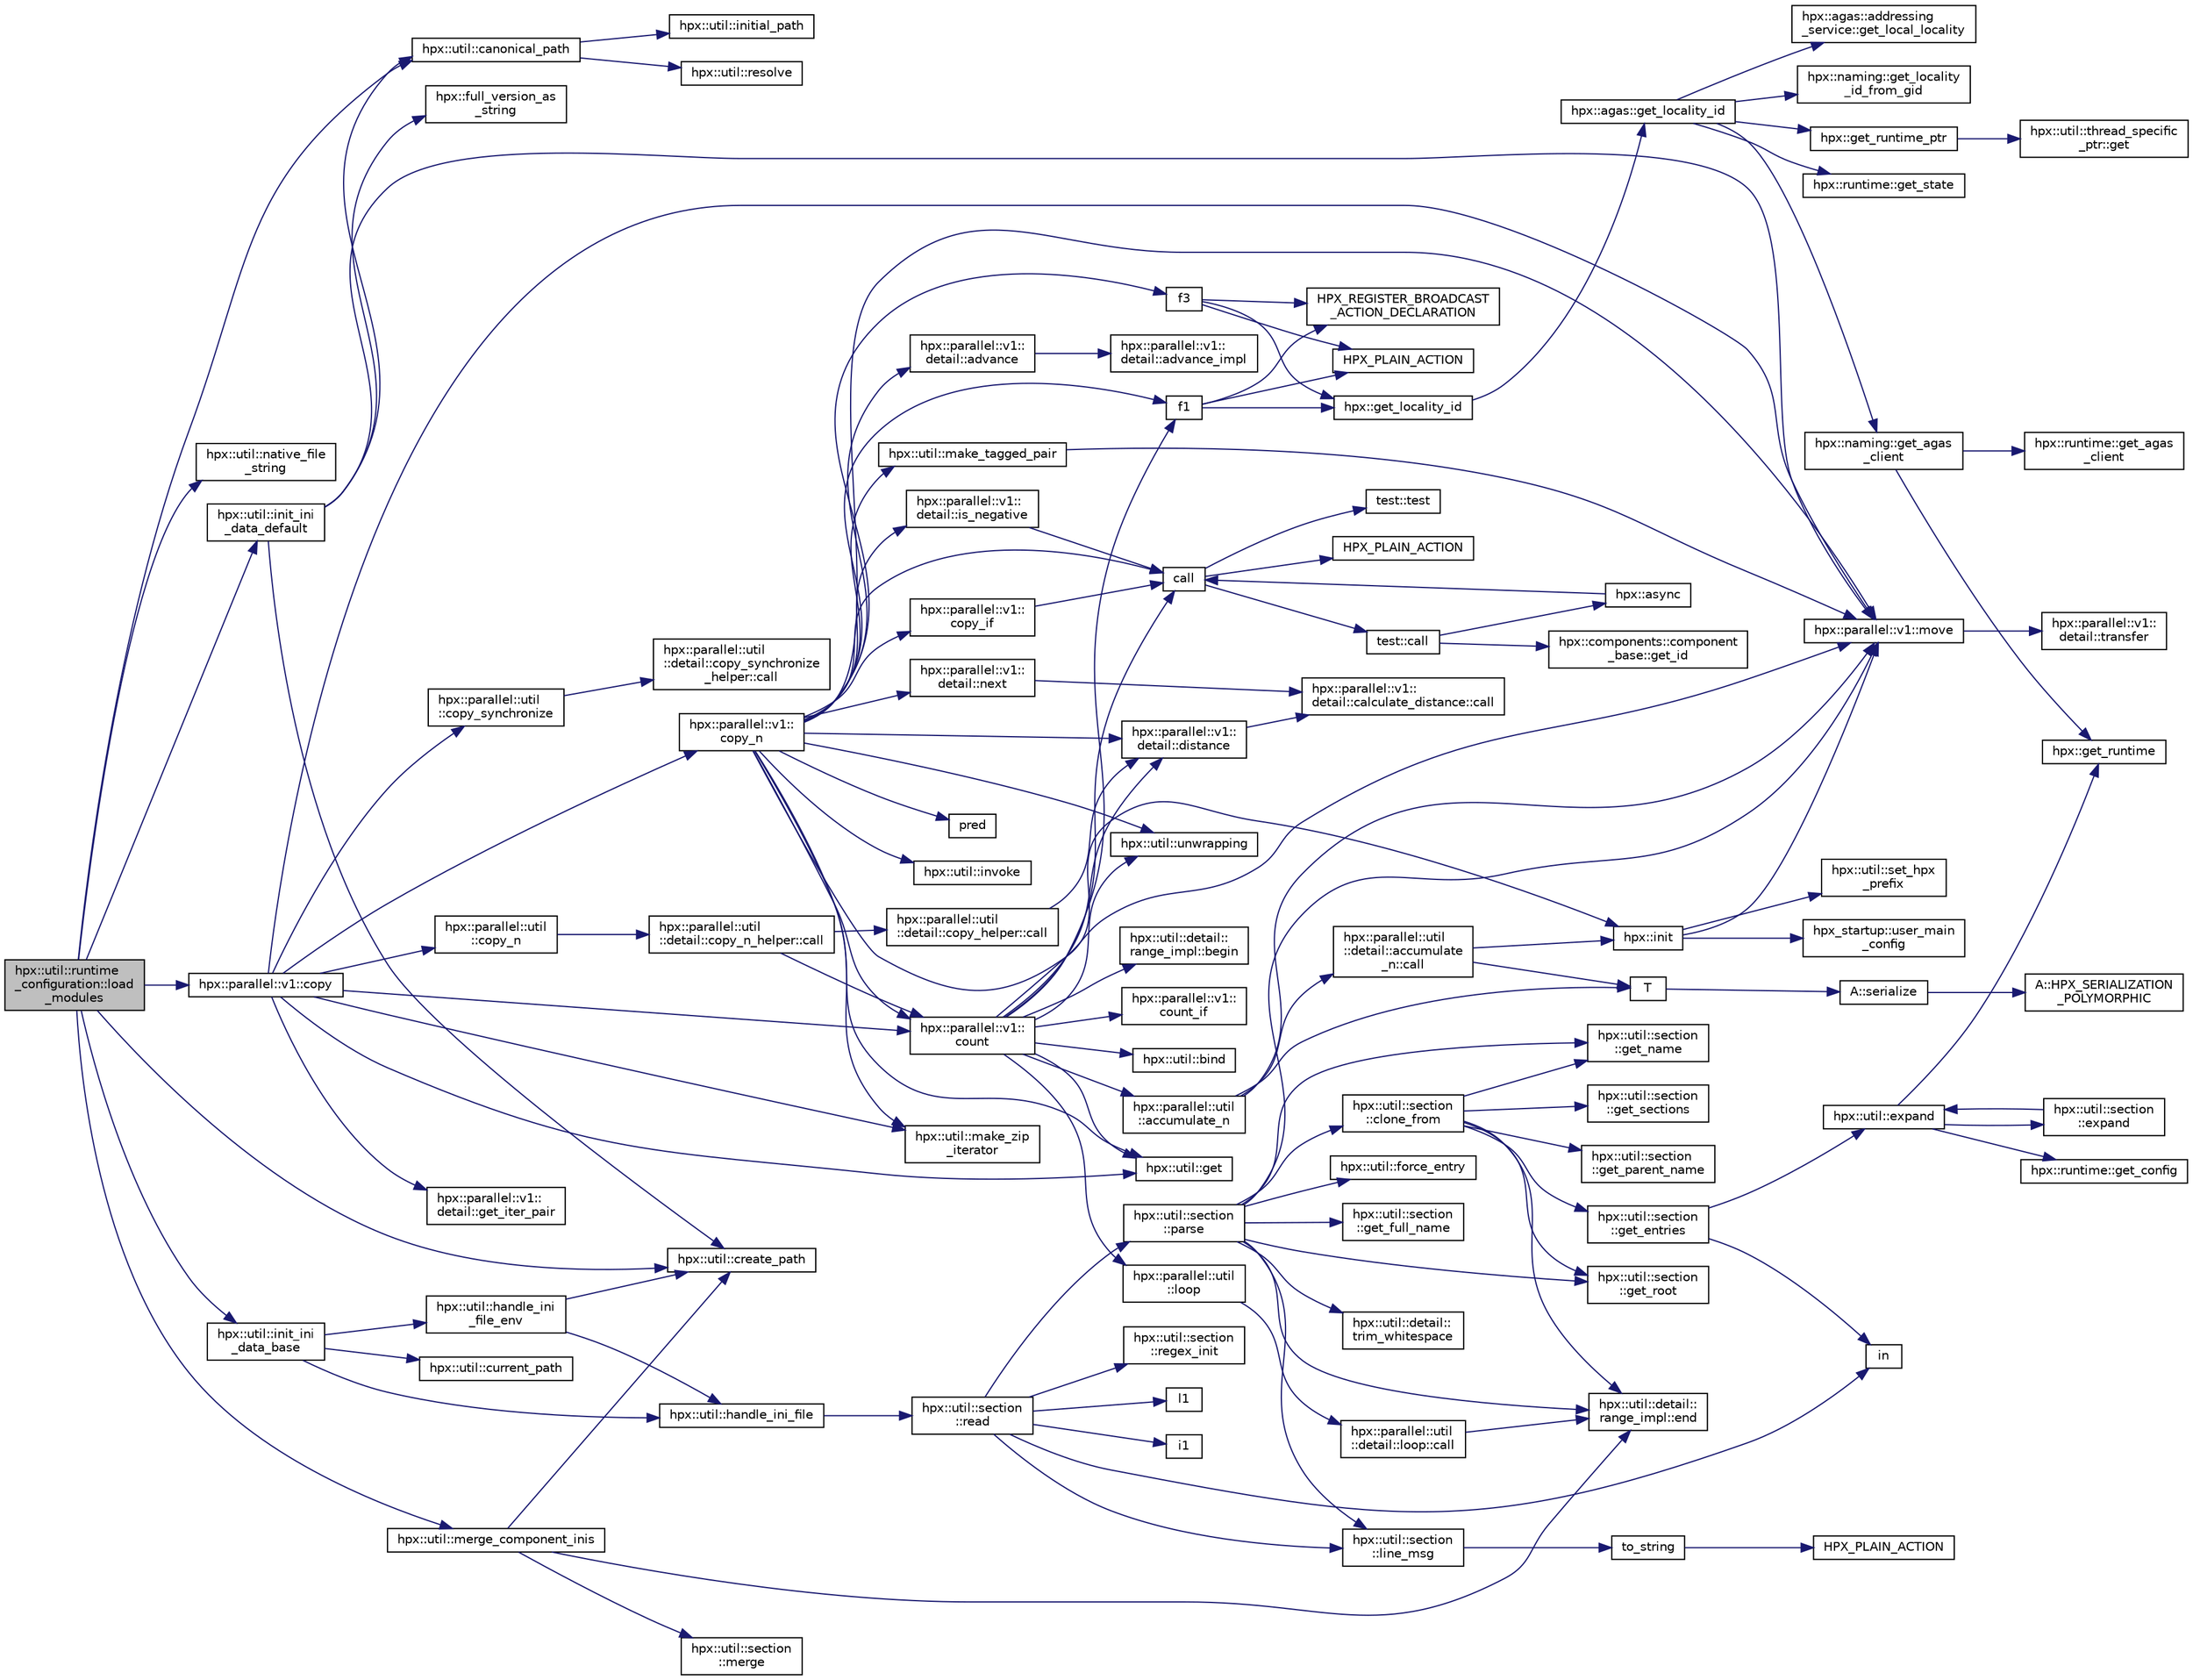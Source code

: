 digraph "hpx::util::runtime_configuration::load_modules"
{
  edge [fontname="Helvetica",fontsize="10",labelfontname="Helvetica",labelfontsize="10"];
  node [fontname="Helvetica",fontsize="10",shape=record];
  rankdir="LR";
  Node345 [label="hpx::util::runtime\l_configuration::load\l_modules",height=0.2,width=0.4,color="black", fillcolor="grey75", style="filled", fontcolor="black"];
  Node345 -> Node346 [color="midnightblue",fontsize="10",style="solid",fontname="Helvetica"];
  Node346 [label="hpx::util::canonical_path",height=0.2,width=0.4,color="black", fillcolor="white", style="filled",URL="$df/dad/namespacehpx_1_1util.html#a6cd9bb0269696fc3ea95a4a7829917dc"];
  Node346 -> Node347 [color="midnightblue",fontsize="10",style="solid",fontname="Helvetica"];
  Node347 [label="hpx::util::initial_path",height=0.2,width=0.4,color="black", fillcolor="white", style="filled",URL="$df/dad/namespacehpx_1_1util.html#a1b850b5b49d4194f4f7ba49c650c2a94"];
  Node346 -> Node348 [color="midnightblue",fontsize="10",style="solid",fontname="Helvetica"];
  Node348 [label="hpx::util::resolve",height=0.2,width=0.4,color="black", fillcolor="white", style="filled",URL="$df/dad/namespacehpx_1_1util.html#a097f812718af9842888f95143b2554e3"];
  Node345 -> Node349 [color="midnightblue",fontsize="10",style="solid",fontname="Helvetica"];
  Node349 [label="hpx::util::native_file\l_string",height=0.2,width=0.4,color="black", fillcolor="white", style="filled",URL="$df/dad/namespacehpx_1_1util.html#af1ba117829f9fafeb6c64b45190df800"];
  Node345 -> Node350 [color="midnightblue",fontsize="10",style="solid",fontname="Helvetica"];
  Node350 [label="hpx::util::create_path",height=0.2,width=0.4,color="black", fillcolor="white", style="filled",URL="$df/dad/namespacehpx_1_1util.html#a8084773af33ad8123ab96a1035434d89"];
  Node345 -> Node351 [color="midnightblue",fontsize="10",style="solid",fontname="Helvetica"];
  Node351 [label="hpx::util::init_ini\l_data_default",height=0.2,width=0.4,color="black", fillcolor="white", style="filled",URL="$df/dad/namespacehpx_1_1util.html#acf8c04de0209cd1709703d953edb7a08"];
  Node351 -> Node350 [color="midnightblue",fontsize="10",style="solid",fontname="Helvetica"];
  Node351 -> Node352 [color="midnightblue",fontsize="10",style="solid",fontname="Helvetica"];
  Node352 [label="hpx::full_version_as\l_string",height=0.2,width=0.4,color="black", fillcolor="white", style="filled",URL="$d8/d83/namespacehpx.html#a0f891c85c7320001d235de4e5aba5fc3"];
  Node351 -> Node346 [color="midnightblue",fontsize="10",style="solid",fontname="Helvetica"];
  Node351 -> Node353 [color="midnightblue",fontsize="10",style="solid",fontname="Helvetica"];
  Node353 [label="hpx::parallel::v1::move",height=0.2,width=0.4,color="black", fillcolor="white", style="filled",URL="$db/db9/namespacehpx_1_1parallel_1_1v1.html#aa7c4ede081ce786c9d1eb1adff495cfc"];
  Node353 -> Node354 [color="midnightblue",fontsize="10",style="solid",fontname="Helvetica"];
  Node354 [label="hpx::parallel::v1::\ldetail::transfer",height=0.2,width=0.4,color="black", fillcolor="white", style="filled",URL="$d2/ddd/namespacehpx_1_1parallel_1_1v1_1_1detail.html#ab1b56a05e1885ca7cc7ffa1804dd2f3c"];
  Node345 -> Node355 [color="midnightblue",fontsize="10",style="solid",fontname="Helvetica"];
  Node355 [label="hpx::parallel::v1::copy",height=0.2,width=0.4,color="black", fillcolor="white", style="filled",URL="$db/db9/namespacehpx_1_1parallel_1_1v1.html#a502f993845638113034b4a1629b7a3c7"];
  Node355 -> Node356 [color="midnightblue",fontsize="10",style="solid",fontname="Helvetica"];
  Node356 [label="hpx::parallel::v1::\lcopy_n",height=0.2,width=0.4,color="black", fillcolor="white", style="filled",URL="$db/db9/namespacehpx_1_1parallel_1_1v1.html#a62b381b00123e950f7cd81ae9b16c4a6"];
  Node356 -> Node357 [color="midnightblue",fontsize="10",style="solid",fontname="Helvetica"];
  Node357 [label="hpx::util::make_tagged_pair",height=0.2,width=0.4,color="black", fillcolor="white", style="filled",URL="$df/dad/namespacehpx_1_1util.html#afa71e8b7f4f559051a5ff14a508c543c"];
  Node357 -> Node353 [color="midnightblue",fontsize="10",style="solid",fontname="Helvetica"];
  Node356 -> Node358 [color="midnightblue",fontsize="10",style="solid",fontname="Helvetica"];
  Node358 [label="hpx::parallel::v1::\ldetail::is_negative",height=0.2,width=0.4,color="black", fillcolor="white", style="filled",URL="$d2/ddd/namespacehpx_1_1parallel_1_1v1_1_1detail.html#adf2e40fc4b20ad0fd442ee3118a4d527"];
  Node358 -> Node359 [color="midnightblue",fontsize="10",style="solid",fontname="Helvetica"];
  Node359 [label="call",height=0.2,width=0.4,color="black", fillcolor="white", style="filled",URL="$d2/d67/promise__1620_8cpp.html#a58357f0b82bc761e1d0b9091ed563a70"];
  Node359 -> Node360 [color="midnightblue",fontsize="10",style="solid",fontname="Helvetica"];
  Node360 [label="test::test",height=0.2,width=0.4,color="black", fillcolor="white", style="filled",URL="$d8/d89/structtest.html#ab42d5ece712d716b04cb3f686f297a26"];
  Node359 -> Node361 [color="midnightblue",fontsize="10",style="solid",fontname="Helvetica"];
  Node361 [label="HPX_PLAIN_ACTION",height=0.2,width=0.4,color="black", fillcolor="white", style="filled",URL="$d2/d67/promise__1620_8cpp.html#ab96aab827a4b1fcaf66cfe0ba83fef23"];
  Node359 -> Node362 [color="midnightblue",fontsize="10",style="solid",fontname="Helvetica"];
  Node362 [label="test::call",height=0.2,width=0.4,color="black", fillcolor="white", style="filled",URL="$d8/d89/structtest.html#aeb29e7ed6518b9426ccf1344c52620ae"];
  Node362 -> Node363 [color="midnightblue",fontsize="10",style="solid",fontname="Helvetica"];
  Node363 [label="hpx::async",height=0.2,width=0.4,color="black", fillcolor="white", style="filled",URL="$d8/d83/namespacehpx.html#acb7d8e37b73b823956ce144f9a57eaa4"];
  Node363 -> Node359 [color="midnightblue",fontsize="10",style="solid",fontname="Helvetica"];
  Node362 -> Node364 [color="midnightblue",fontsize="10",style="solid",fontname="Helvetica"];
  Node364 [label="hpx::components::component\l_base::get_id",height=0.2,width=0.4,color="black", fillcolor="white", style="filled",URL="$d2/de6/classhpx_1_1components_1_1component__base.html#a4c8fd93514039bdf01c48d66d82b19cd"];
  Node356 -> Node365 [color="midnightblue",fontsize="10",style="solid",fontname="Helvetica"];
  Node365 [label="hpx::util::get",height=0.2,width=0.4,color="black", fillcolor="white", style="filled",URL="$df/dad/namespacehpx_1_1util.html#a5cbd3c41f03f4d4acaedaa4777e3cc02"];
  Node356 -> Node359 [color="midnightblue",fontsize="10",style="solid",fontname="Helvetica"];
  Node356 -> Node366 [color="midnightblue",fontsize="10",style="solid",fontname="Helvetica"];
  Node366 [label="pred",height=0.2,width=0.4,color="black", fillcolor="white", style="filled",URL="$dc/d8b/cxx11__std__thread_8cpp.html#a31ff3168522b47b050989c5e07dd8408"];
  Node356 -> Node367 [color="midnightblue",fontsize="10",style="solid",fontname="Helvetica"];
  Node367 [label="hpx::util::invoke",height=0.2,width=0.4,color="black", fillcolor="white", style="filled",URL="$df/dad/namespacehpx_1_1util.html#a9ed3f52b36e725e476dbf5099134ed3d"];
  Node356 -> Node368 [color="midnightblue",fontsize="10",style="solid",fontname="Helvetica"];
  Node368 [label="hpx::parallel::v1::\lcopy_if",height=0.2,width=0.4,color="black", fillcolor="white", style="filled",URL="$db/db9/namespacehpx_1_1parallel_1_1v1.html#a9a749519e8f71f886d23aecb6ceaaf8a"];
  Node368 -> Node359 [color="midnightblue",fontsize="10",style="solid",fontname="Helvetica"];
  Node356 -> Node369 [color="midnightblue",fontsize="10",style="solid",fontname="Helvetica"];
  Node369 [label="hpx::parallel::v1::\lcount",height=0.2,width=0.4,color="black", fillcolor="white", style="filled",URL="$db/db9/namespacehpx_1_1parallel_1_1v1.html#a19d058114a2bd44801aab4176b188e23"];
  Node369 -> Node370 [color="midnightblue",fontsize="10",style="solid",fontname="Helvetica"];
  Node370 [label="hpx::parallel::v1::\lcount_if",height=0.2,width=0.4,color="black", fillcolor="white", style="filled",URL="$db/db9/namespacehpx_1_1parallel_1_1v1.html#ad836ff017ec208c2d6388a9b47b05ce0"];
  Node369 -> Node371 [color="midnightblue",fontsize="10",style="solid",fontname="Helvetica"];
  Node371 [label="f1",height=0.2,width=0.4,color="black", fillcolor="white", style="filled",URL="$d8/d8b/broadcast_8cpp.html#a1751fbd41f2529b84514a9dbd767959a"];
  Node371 -> Node372 [color="midnightblue",fontsize="10",style="solid",fontname="Helvetica"];
  Node372 [label="hpx::get_locality_id",height=0.2,width=0.4,color="black", fillcolor="white", style="filled",URL="$d8/d83/namespacehpx.html#a158d7c54a657bb364c1704033010697b",tooltip="Return the number of the locality this function is being called from. "];
  Node372 -> Node373 [color="midnightblue",fontsize="10",style="solid",fontname="Helvetica"];
  Node373 [label="hpx::agas::get_locality_id",height=0.2,width=0.4,color="black", fillcolor="white", style="filled",URL="$dc/d54/namespacehpx_1_1agas.html#a491cc2ddecdf0f1a9129900caa6a4d3e"];
  Node373 -> Node374 [color="midnightblue",fontsize="10",style="solid",fontname="Helvetica"];
  Node374 [label="hpx::get_runtime_ptr",height=0.2,width=0.4,color="black", fillcolor="white", style="filled",URL="$d8/d83/namespacehpx.html#af29daf2bb3e01b4d6495a1742b6cce64"];
  Node374 -> Node375 [color="midnightblue",fontsize="10",style="solid",fontname="Helvetica"];
  Node375 [label="hpx::util::thread_specific\l_ptr::get",height=0.2,width=0.4,color="black", fillcolor="white", style="filled",URL="$d4/d4c/structhpx_1_1util_1_1thread__specific__ptr.html#a3b27d8520710478aa41d1f74206bdba9"];
  Node373 -> Node376 [color="midnightblue",fontsize="10",style="solid",fontname="Helvetica"];
  Node376 [label="hpx::runtime::get_state",height=0.2,width=0.4,color="black", fillcolor="white", style="filled",URL="$d0/d7b/classhpx_1_1runtime.html#ab405f80e060dac95d624520f38b0524c"];
  Node373 -> Node377 [color="midnightblue",fontsize="10",style="solid",fontname="Helvetica"];
  Node377 [label="hpx::naming::get_agas\l_client",height=0.2,width=0.4,color="black", fillcolor="white", style="filled",URL="$d4/dc9/namespacehpx_1_1naming.html#a0408fffd5d34b620712a801b0ae3b032"];
  Node377 -> Node378 [color="midnightblue",fontsize="10",style="solid",fontname="Helvetica"];
  Node378 [label="hpx::get_runtime",height=0.2,width=0.4,color="black", fillcolor="white", style="filled",URL="$d8/d83/namespacehpx.html#aef902cc6c7dd3b9fbadf34d1e850a070"];
  Node377 -> Node379 [color="midnightblue",fontsize="10",style="solid",fontname="Helvetica"];
  Node379 [label="hpx::runtime::get_agas\l_client",height=0.2,width=0.4,color="black", fillcolor="white", style="filled",URL="$d0/d7b/classhpx_1_1runtime.html#aeb5dddd30d6b9861669af8ad44d1a96a"];
  Node373 -> Node380 [color="midnightblue",fontsize="10",style="solid",fontname="Helvetica"];
  Node380 [label="hpx::agas::addressing\l_service::get_local_locality",height=0.2,width=0.4,color="black", fillcolor="white", style="filled",URL="$db/d58/structhpx_1_1agas_1_1addressing__service.html#ab52c19a37c2a7a006c6c15f90ad0539c"];
  Node373 -> Node381 [color="midnightblue",fontsize="10",style="solid",fontname="Helvetica"];
  Node381 [label="hpx::naming::get_locality\l_id_from_gid",height=0.2,width=0.4,color="black", fillcolor="white", style="filled",URL="$d4/dc9/namespacehpx_1_1naming.html#a7fd43037784560bd04fda9b49e33529f"];
  Node371 -> Node382 [color="midnightblue",fontsize="10",style="solid",fontname="Helvetica"];
  Node382 [label="HPX_PLAIN_ACTION",height=0.2,width=0.4,color="black", fillcolor="white", style="filled",URL="$d8/d8b/broadcast_8cpp.html#a19685a0394ce6a99351f7a679f6eeefc"];
  Node371 -> Node383 [color="midnightblue",fontsize="10",style="solid",fontname="Helvetica"];
  Node383 [label="HPX_REGISTER_BROADCAST\l_ACTION_DECLARATION",height=0.2,width=0.4,color="black", fillcolor="white", style="filled",URL="$d7/d38/addressing__service_8cpp.html#a573d764d9cb34eec46a4bdffcf07875f"];
  Node369 -> Node384 [color="midnightblue",fontsize="10",style="solid",fontname="Helvetica"];
  Node384 [label="hpx::parallel::util\l::loop",height=0.2,width=0.4,color="black", fillcolor="white", style="filled",URL="$df/dc6/namespacehpx_1_1parallel_1_1util.html#a3f434e00f42929aac85debb8c5782213"];
  Node384 -> Node385 [color="midnightblue",fontsize="10",style="solid",fontname="Helvetica"];
  Node385 [label="hpx::parallel::util\l::detail::loop::call",height=0.2,width=0.4,color="black", fillcolor="white", style="filled",URL="$da/d06/structhpx_1_1parallel_1_1util_1_1detail_1_1loop.html#a5c5e8dbda782f09cdb7bc2509e3bf09e"];
  Node385 -> Node386 [color="midnightblue",fontsize="10",style="solid",fontname="Helvetica"];
  Node386 [label="hpx::util::detail::\lrange_impl::end",height=0.2,width=0.4,color="black", fillcolor="white", style="filled",URL="$d4/d4a/namespacehpx_1_1util_1_1detail_1_1range__impl.html#afb2ea48b0902f52ee4d8b764807b4316"];
  Node369 -> Node387 [color="midnightblue",fontsize="10",style="solid",fontname="Helvetica"];
  Node387 [label="hpx::util::bind",height=0.2,width=0.4,color="black", fillcolor="white", style="filled",URL="$df/dad/namespacehpx_1_1util.html#ad844caedf82a0173d6909d910c3e48c6"];
  Node369 -> Node353 [color="midnightblue",fontsize="10",style="solid",fontname="Helvetica"];
  Node369 -> Node365 [color="midnightblue",fontsize="10",style="solid",fontname="Helvetica"];
  Node369 -> Node359 [color="midnightblue",fontsize="10",style="solid",fontname="Helvetica"];
  Node369 -> Node388 [color="midnightblue",fontsize="10",style="solid",fontname="Helvetica"];
  Node388 [label="hpx::parallel::v1::\ldetail::distance",height=0.2,width=0.4,color="black", fillcolor="white", style="filled",URL="$d2/ddd/namespacehpx_1_1parallel_1_1v1_1_1detail.html#a6bea3c6a5f470cad11f27ee6bab4a33f"];
  Node388 -> Node389 [color="midnightblue",fontsize="10",style="solid",fontname="Helvetica"];
  Node389 [label="hpx::parallel::v1::\ldetail::calculate_distance::call",height=0.2,width=0.4,color="black", fillcolor="white", style="filled",URL="$db/dfa/structhpx_1_1parallel_1_1v1_1_1detail_1_1calculate__distance.html#a950a6627830a7d019ac0e734b0a447bf"];
  Node369 -> Node390 [color="midnightblue",fontsize="10",style="solid",fontname="Helvetica"];
  Node390 [label="hpx::util::unwrapping",height=0.2,width=0.4,color="black", fillcolor="white", style="filled",URL="$df/dad/namespacehpx_1_1util.html#a7529d9ac687684c33403cdd1f9cef8e4"];
  Node369 -> Node391 [color="midnightblue",fontsize="10",style="solid",fontname="Helvetica"];
  Node391 [label="hpx::parallel::util\l::accumulate_n",height=0.2,width=0.4,color="black", fillcolor="white", style="filled",URL="$df/dc6/namespacehpx_1_1parallel_1_1util.html#af19f9a2722f97c2247ea5d0dbb5e2d25"];
  Node391 -> Node392 [color="midnightblue",fontsize="10",style="solid",fontname="Helvetica"];
  Node392 [label="hpx::parallel::util\l::detail::accumulate\l_n::call",height=0.2,width=0.4,color="black", fillcolor="white", style="filled",URL="$d8/d3b/structhpx_1_1parallel_1_1util_1_1detail_1_1accumulate__n.html#a765aceb8ab313fc92f7c4aaf70ccca8f"];
  Node392 -> Node393 [color="midnightblue",fontsize="10",style="solid",fontname="Helvetica"];
  Node393 [label="hpx::init",height=0.2,width=0.4,color="black", fillcolor="white", style="filled",URL="$d8/d83/namespacehpx.html#a3c694ea960b47c56b33351ba16e3d76b",tooltip="Main entry point for launching the HPX runtime system. "];
  Node393 -> Node394 [color="midnightblue",fontsize="10",style="solid",fontname="Helvetica"];
  Node394 [label="hpx::util::set_hpx\l_prefix",height=0.2,width=0.4,color="black", fillcolor="white", style="filled",URL="$df/dad/namespacehpx_1_1util.html#ae40a23c1ba0a48d9304dcf717a95793e"];
  Node393 -> Node395 [color="midnightblue",fontsize="10",style="solid",fontname="Helvetica"];
  Node395 [label="hpx_startup::user_main\l_config",height=0.2,width=0.4,color="black", fillcolor="white", style="filled",URL="$d3/dd2/namespacehpx__startup.html#aaac571d88bd3912a4225a23eb3261637"];
  Node393 -> Node353 [color="midnightblue",fontsize="10",style="solid",fontname="Helvetica"];
  Node392 -> Node396 [color="midnightblue",fontsize="10",style="solid",fontname="Helvetica"];
  Node396 [label="T",height=0.2,width=0.4,color="black", fillcolor="white", style="filled",URL="$db/d33/polymorphic__semiintrusive__template_8cpp.html#ad187658f9cb91c1312b39ae7e896f1ea"];
  Node396 -> Node397 [color="midnightblue",fontsize="10",style="solid",fontname="Helvetica"];
  Node397 [label="A::serialize",height=0.2,width=0.4,color="black", fillcolor="white", style="filled",URL="$d7/da0/struct_a.html#a5f5c287cf471e274ed9dda0da1592212"];
  Node397 -> Node398 [color="midnightblue",fontsize="10",style="solid",fontname="Helvetica"];
  Node398 [label="A::HPX_SERIALIZATION\l_POLYMORPHIC",height=0.2,width=0.4,color="black", fillcolor="white", style="filled",URL="$d7/da0/struct_a.html#ada978cc156cebbafddb1f3aa4c01918c"];
  Node391 -> Node353 [color="midnightblue",fontsize="10",style="solid",fontname="Helvetica"];
  Node391 -> Node396 [color="midnightblue",fontsize="10",style="solid",fontname="Helvetica"];
  Node369 -> Node399 [color="midnightblue",fontsize="10",style="solid",fontname="Helvetica"];
  Node399 [label="hpx::util::detail::\lrange_impl::begin",height=0.2,width=0.4,color="black", fillcolor="white", style="filled",URL="$d4/d4a/namespacehpx_1_1util_1_1detail_1_1range__impl.html#a31e165df2b865cdd961f35ce938db41a"];
  Node356 -> Node388 [color="midnightblue",fontsize="10",style="solid",fontname="Helvetica"];
  Node356 -> Node393 [color="midnightblue",fontsize="10",style="solid",fontname="Helvetica"];
  Node356 -> Node400 [color="midnightblue",fontsize="10",style="solid",fontname="Helvetica"];
  Node400 [label="hpx::util::make_zip\l_iterator",height=0.2,width=0.4,color="black", fillcolor="white", style="filled",URL="$df/dad/namespacehpx_1_1util.html#a2f68369b316e5699be2c81c04e3ee209"];
  Node356 -> Node371 [color="midnightblue",fontsize="10",style="solid",fontname="Helvetica"];
  Node356 -> Node401 [color="midnightblue",fontsize="10",style="solid",fontname="Helvetica"];
  Node401 [label="f3",height=0.2,width=0.4,color="black", fillcolor="white", style="filled",URL="$d8/d8b/broadcast_8cpp.html#a9bac347cb7dd97427ecd2dd58525b646"];
  Node401 -> Node372 [color="midnightblue",fontsize="10",style="solid",fontname="Helvetica"];
  Node401 -> Node382 [color="midnightblue",fontsize="10",style="solid",fontname="Helvetica"];
  Node401 -> Node383 [color="midnightblue",fontsize="10",style="solid",fontname="Helvetica"];
  Node356 -> Node402 [color="midnightblue",fontsize="10",style="solid",fontname="Helvetica"];
  Node402 [label="hpx::parallel::v1::\ldetail::next",height=0.2,width=0.4,color="black", fillcolor="white", style="filled",URL="$d2/ddd/namespacehpx_1_1parallel_1_1v1_1_1detail.html#a0a6696d8c17a32b8ebfaa496b9ab3332"];
  Node402 -> Node389 [color="midnightblue",fontsize="10",style="solid",fontname="Helvetica"];
  Node356 -> Node403 [color="midnightblue",fontsize="10",style="solid",fontname="Helvetica"];
  Node403 [label="hpx::parallel::v1::\ldetail::advance",height=0.2,width=0.4,color="black", fillcolor="white", style="filled",URL="$d2/ddd/namespacehpx_1_1parallel_1_1v1_1_1detail.html#ad9fca7bce7b3e3c32302967ffc1fb4a4"];
  Node403 -> Node404 [color="midnightblue",fontsize="10",style="solid",fontname="Helvetica"];
  Node404 [label="hpx::parallel::v1::\ldetail::advance_impl",height=0.2,width=0.4,color="black", fillcolor="white", style="filled",URL="$d2/ddd/namespacehpx_1_1parallel_1_1v1_1_1detail.html#ad4fa62ca115927187e4063b65ee5f317"];
  Node356 -> Node353 [color="midnightblue",fontsize="10",style="solid",fontname="Helvetica"];
  Node356 -> Node390 [color="midnightblue",fontsize="10",style="solid",fontname="Helvetica"];
  Node355 -> Node369 [color="midnightblue",fontsize="10",style="solid",fontname="Helvetica"];
  Node355 -> Node405 [color="midnightblue",fontsize="10",style="solid",fontname="Helvetica"];
  Node405 [label="hpx::parallel::util\l::copy_n",height=0.2,width=0.4,color="black", fillcolor="white", style="filled",URL="$df/dc6/namespacehpx_1_1parallel_1_1util.html#ab30b19e9d50f04c88be6cb7408c82987"];
  Node405 -> Node406 [color="midnightblue",fontsize="10",style="solid",fontname="Helvetica"];
  Node406 [label="hpx::parallel::util\l::detail::copy_n_helper::call",height=0.2,width=0.4,color="black", fillcolor="white", style="filled",URL="$de/d50/structhpx_1_1parallel_1_1util_1_1detail_1_1copy__n__helper.html#ae283ae8df16258386dd2aa4d58d4df8e"];
  Node406 -> Node369 [color="midnightblue",fontsize="10",style="solid",fontname="Helvetica"];
  Node406 -> Node407 [color="midnightblue",fontsize="10",style="solid",fontname="Helvetica"];
  Node407 [label="hpx::parallel::util\l::detail::copy_helper::call",height=0.2,width=0.4,color="black", fillcolor="white", style="filled",URL="$db/d59/structhpx_1_1parallel_1_1util_1_1detail_1_1copy__helper.html#ac801832edc0b6a84595880bb4613cb60"];
  Node407 -> Node388 [color="midnightblue",fontsize="10",style="solid",fontname="Helvetica"];
  Node355 -> Node408 [color="midnightblue",fontsize="10",style="solid",fontname="Helvetica"];
  Node408 [label="hpx::parallel::v1::\ldetail::get_iter_pair",height=0.2,width=0.4,color="black", fillcolor="white", style="filled",URL="$d2/ddd/namespacehpx_1_1parallel_1_1v1_1_1detail.html#ac4d3c2918035705998b9b049c5440119"];
  Node355 -> Node400 [color="midnightblue",fontsize="10",style="solid",fontname="Helvetica"];
  Node355 -> Node365 [color="midnightblue",fontsize="10",style="solid",fontname="Helvetica"];
  Node355 -> Node409 [color="midnightblue",fontsize="10",style="solid",fontname="Helvetica"];
  Node409 [label="hpx::parallel::util\l::copy_synchronize",height=0.2,width=0.4,color="black", fillcolor="white", style="filled",URL="$df/dc6/namespacehpx_1_1parallel_1_1util.html#ad33c06f9b1fc663f33b9fb189390e71b"];
  Node409 -> Node410 [color="midnightblue",fontsize="10",style="solid",fontname="Helvetica"];
  Node410 [label="hpx::parallel::util\l::detail::copy_synchronize\l_helper::call",height=0.2,width=0.4,color="black", fillcolor="white", style="filled",URL="$d7/d41/structhpx_1_1parallel_1_1util_1_1detail_1_1copy__synchronize__helper.html#a7c8e8c72844a8fd415b6b3517cc1a224"];
  Node355 -> Node353 [color="midnightblue",fontsize="10",style="solid",fontname="Helvetica"];
  Node345 -> Node411 [color="midnightblue",fontsize="10",style="solid",fontname="Helvetica"];
  Node411 [label="hpx::util::init_ini\l_data_base",height=0.2,width=0.4,color="black", fillcolor="white", style="filled",URL="$df/dad/namespacehpx_1_1util.html#ab566fa2b40fa66f39fe541773fce6dca"];
  Node411 -> Node412 [color="midnightblue",fontsize="10",style="solid",fontname="Helvetica"];
  Node412 [label="hpx::util::handle_ini_file",height=0.2,width=0.4,color="black", fillcolor="white", style="filled",URL="$df/dad/namespacehpx_1_1util.html#a0cd6996cab36330710a5ac4226d40999"];
  Node412 -> Node413 [color="midnightblue",fontsize="10",style="solid",fontname="Helvetica"];
  Node413 [label="hpx::util::section\l::read",height=0.2,width=0.4,color="black", fillcolor="white", style="filled",URL="$dd/de4/classhpx_1_1util_1_1section.html#ad925ac8153d1adb2855f2cc51204d57a"];
  Node413 -> Node414 [color="midnightblue",fontsize="10",style="solid",fontname="Helvetica"];
  Node414 [label="l1",height=0.2,width=0.4,color="black", fillcolor="white", style="filled",URL="$d3/d68/examples_2quickstart_2composable__guard_8cpp.html#ad227e269e1a99e6e57f292488e3a1d10"];
  Node413 -> Node415 [color="midnightblue",fontsize="10",style="solid",fontname="Helvetica"];
  Node415 [label="i1",height=0.2,width=0.4,color="black", fillcolor="white", style="filled",URL="$d3/d68/examples_2quickstart_2composable__guard_8cpp.html#a4105245531e8a0ba3cc8b3ad1c44f65c"];
  Node413 -> Node416 [color="midnightblue",fontsize="10",style="solid",fontname="Helvetica"];
  Node416 [label="in",height=0.2,width=0.4,color="black", fillcolor="white", style="filled",URL="$d5/dd8/any__serialization_8cpp.html#a050ffb438bad49c53a9fffc8fff5bff9"];
  Node413 -> Node417 [color="midnightblue",fontsize="10",style="solid",fontname="Helvetica"];
  Node417 [label="hpx::util::section\l::line_msg",height=0.2,width=0.4,color="black", fillcolor="white", style="filled",URL="$dd/de4/classhpx_1_1util_1_1section.html#afcaf894b8e854536369e648038878185"];
  Node417 -> Node418 [color="midnightblue",fontsize="10",style="solid",fontname="Helvetica"];
  Node418 [label="to_string",height=0.2,width=0.4,color="black", fillcolor="white", style="filled",URL="$d4/d2c/make__continuation__1615_8cpp.html#acbdae3e81403e1ffc527c18dc1cd51dd"];
  Node418 -> Node419 [color="midnightblue",fontsize="10",style="solid",fontname="Helvetica"];
  Node419 [label="HPX_PLAIN_ACTION",height=0.2,width=0.4,color="black", fillcolor="white", style="filled",URL="$d4/d2c/make__continuation__1615_8cpp.html#a8b2f8a7c58b490fcb1260f36bac46541"];
  Node413 -> Node420 [color="midnightblue",fontsize="10",style="solid",fontname="Helvetica"];
  Node420 [label="hpx::util::section\l::regex_init",height=0.2,width=0.4,color="black", fillcolor="white", style="filled",URL="$dd/de4/classhpx_1_1util_1_1section.html#af5d368185078b212a25ba6706db7eb18"];
  Node413 -> Node421 [color="midnightblue",fontsize="10",style="solid",fontname="Helvetica"];
  Node421 [label="hpx::util::section\l::parse",height=0.2,width=0.4,color="black", fillcolor="white", style="filled",URL="$dd/de4/classhpx_1_1util_1_1section.html#ace8045f12ef654c88b68a2dfb0788cbd"];
  Node421 -> Node386 [color="midnightblue",fontsize="10",style="solid",fontname="Helvetica"];
  Node421 -> Node422 [color="midnightblue",fontsize="10",style="solid",fontname="Helvetica"];
  Node422 [label="hpx::util::detail::\ltrim_whitespace",height=0.2,width=0.4,color="black", fillcolor="white", style="filled",URL="$d2/d8e/namespacehpx_1_1util_1_1detail.html#a349c290c57fa761e4e914aafa0023bef"];
  Node421 -> Node417 [color="midnightblue",fontsize="10",style="solid",fontname="Helvetica"];
  Node421 -> Node423 [color="midnightblue",fontsize="10",style="solid",fontname="Helvetica"];
  Node423 [label="hpx::util::force_entry",height=0.2,width=0.4,color="black", fillcolor="white", style="filled",URL="$df/dad/namespacehpx_1_1util.html#a36f05768f2fe4d204964258716634913"];
  Node421 -> Node424 [color="midnightblue",fontsize="10",style="solid",fontname="Helvetica"];
  Node424 [label="hpx::util::section\l::get_full_name",height=0.2,width=0.4,color="black", fillcolor="white", style="filled",URL="$dd/de4/classhpx_1_1util_1_1section.html#a23dfffaedaa34d9c8273410af900cbff"];
  Node421 -> Node425 [color="midnightblue",fontsize="10",style="solid",fontname="Helvetica"];
  Node425 [label="hpx::util::section\l::clone_from",height=0.2,width=0.4,color="black", fillcolor="white", style="filled",URL="$dd/de4/classhpx_1_1util_1_1section.html#ac563c9cfea4ab359e599357ab775e835"];
  Node425 -> Node426 [color="midnightblue",fontsize="10",style="solid",fontname="Helvetica"];
  Node426 [label="hpx::util::section\l::get_parent_name",height=0.2,width=0.4,color="black", fillcolor="white", style="filled",URL="$dd/de4/classhpx_1_1util_1_1section.html#ad103bdfb0f1d7b70a9d7a93948adc30b"];
  Node425 -> Node427 [color="midnightblue",fontsize="10",style="solid",fontname="Helvetica"];
  Node427 [label="hpx::util::section\l::get_name",height=0.2,width=0.4,color="black", fillcolor="white", style="filled",URL="$dd/de4/classhpx_1_1util_1_1section.html#afbd1ab5fee15d3956ef7fba8f1966e02"];
  Node425 -> Node428 [color="midnightblue",fontsize="10",style="solid",fontname="Helvetica"];
  Node428 [label="hpx::util::section\l::get_entries",height=0.2,width=0.4,color="black", fillcolor="white", style="filled",URL="$dd/de4/classhpx_1_1util_1_1section.html#a2947f576b972863e45bbcf97a14c720e"];
  Node428 -> Node429 [color="midnightblue",fontsize="10",style="solid",fontname="Helvetica"];
  Node429 [label="hpx::util::expand",height=0.2,width=0.4,color="black", fillcolor="white", style="filled",URL="$df/dad/namespacehpx_1_1util.html#ac476e97ca5c1dec44106cb68a534ea22"];
  Node429 -> Node378 [color="midnightblue",fontsize="10",style="solid",fontname="Helvetica"];
  Node429 -> Node430 [color="midnightblue",fontsize="10",style="solid",fontname="Helvetica"];
  Node430 [label="hpx::runtime::get_config",height=0.2,width=0.4,color="black", fillcolor="white", style="filled",URL="$d0/d7b/classhpx_1_1runtime.html#a0bfe0241e54b1fe1dd4ec181d944de43",tooltip="access configuration information "];
  Node429 -> Node431 [color="midnightblue",fontsize="10",style="solid",fontname="Helvetica"];
  Node431 [label="hpx::util::section\l::expand",height=0.2,width=0.4,color="black", fillcolor="white", style="filled",URL="$dd/de4/classhpx_1_1util_1_1section.html#aeee54430eca7e62d11765c45d1c58420"];
  Node431 -> Node429 [color="midnightblue",fontsize="10",style="solid",fontname="Helvetica"];
  Node428 -> Node416 [color="midnightblue",fontsize="10",style="solid",fontname="Helvetica"];
  Node425 -> Node386 [color="midnightblue",fontsize="10",style="solid",fontname="Helvetica"];
  Node425 -> Node432 [color="midnightblue",fontsize="10",style="solid",fontname="Helvetica"];
  Node432 [label="hpx::util::section\l::get_sections",height=0.2,width=0.4,color="black", fillcolor="white", style="filled",URL="$dd/de4/classhpx_1_1util_1_1section.html#a6b2173349a087e0677d76ac09eb548f8"];
  Node425 -> Node433 [color="midnightblue",fontsize="10",style="solid",fontname="Helvetica"];
  Node433 [label="hpx::util::section\l::get_root",height=0.2,width=0.4,color="black", fillcolor="white", style="filled",URL="$dd/de4/classhpx_1_1util_1_1section.html#a099b4f01861585dea488caf08fe4069b"];
  Node421 -> Node433 [color="midnightblue",fontsize="10",style="solid",fontname="Helvetica"];
  Node421 -> Node427 [color="midnightblue",fontsize="10",style="solid",fontname="Helvetica"];
  Node421 -> Node353 [color="midnightblue",fontsize="10",style="solid",fontname="Helvetica"];
  Node411 -> Node434 [color="midnightblue",fontsize="10",style="solid",fontname="Helvetica"];
  Node434 [label="hpx::util::current_path",height=0.2,width=0.4,color="black", fillcolor="white", style="filled",URL="$df/dad/namespacehpx_1_1util.html#a9edfaa9daf555296a339edd020943da7"];
  Node411 -> Node435 [color="midnightblue",fontsize="10",style="solid",fontname="Helvetica"];
  Node435 [label="hpx::util::handle_ini\l_file_env",height=0.2,width=0.4,color="black", fillcolor="white", style="filled",URL="$df/dad/namespacehpx_1_1util.html#abb8ca36e9700c890611d438279bd620f"];
  Node435 -> Node350 [color="midnightblue",fontsize="10",style="solid",fontname="Helvetica"];
  Node435 -> Node412 [color="midnightblue",fontsize="10",style="solid",fontname="Helvetica"];
  Node345 -> Node436 [color="midnightblue",fontsize="10",style="solid",fontname="Helvetica"];
  Node436 [label="hpx::util::merge_component_inis",height=0.2,width=0.4,color="black", fillcolor="white", style="filled",URL="$df/dad/namespacehpx_1_1util.html#a91b89843d16caed99ff45211a554df83"];
  Node436 -> Node386 [color="midnightblue",fontsize="10",style="solid",fontname="Helvetica"];
  Node436 -> Node350 [color="midnightblue",fontsize="10",style="solid",fontname="Helvetica"];
  Node436 -> Node437 [color="midnightblue",fontsize="10",style="solid",fontname="Helvetica"];
  Node437 [label="hpx::util::section\l::merge",height=0.2,width=0.4,color="black", fillcolor="white", style="filled",URL="$dd/de4/classhpx_1_1util_1_1section.html#a3f93202d31543481d835ead0f5e0bb21"];
}
